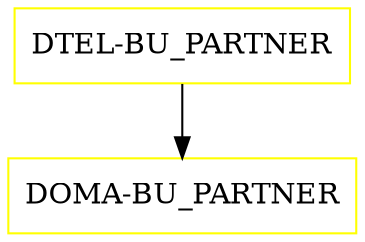 digraph G {
  "DTEL-BU_PARTNER" [shape=box,color=yellow];
  "DOMA-BU_PARTNER" [shape=box,color=yellow,URL="./DOMA_BU_PARTNER.html"];
  "DTEL-BU_PARTNER" -> "DOMA-BU_PARTNER";
}
